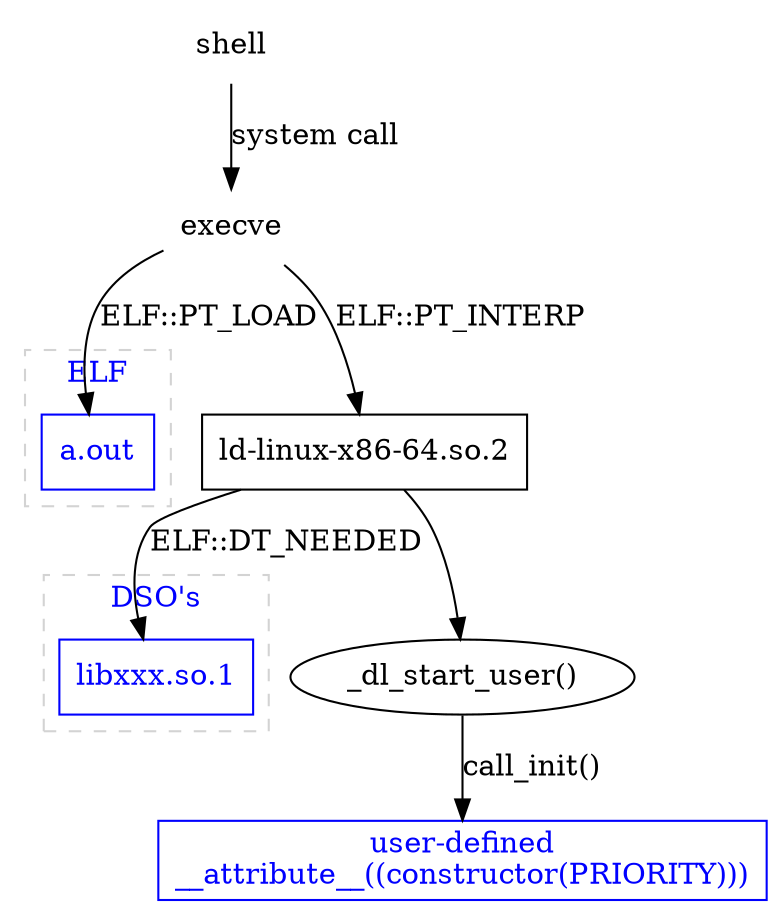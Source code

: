 digraph G {
    {node [shape=plaintext] "shell"};
    {node [shape=plaintext] "execve"};
    subgraph cluster_elf {
        label="ELF";
        fontcolor=blue;
        style=dashed;
        color=lightgrey;
        node [color=blue, fontcolor=blue];
        edge [color=blue, fontcolor=blue];

        {node [shape=box, label="a.out"] "Executable"};
    }

    {node [shape=box, label="ld-linux-x86-64.so.2"] "Interpreter"};

    subgraph cluster_dso {
        label="DSO's";
        fontcolor=blue;
        style=dashed;
        color=lightgrey;
        node [color=blue, fontcolor=blue];
        edge [color=blue, fontcolor=blue];

        {node [shape=box, label="libxxx.so.1"] "dso_1"};
    }

    user_ctor [shape=box, label="user-defined\n__attribute__((constructor(PRIORITY)))",
               color=blue, fontcolor=blue];

    "shell" -> "execve" [label="system call"];
    "execve" -> "Executable" [label="ELF::PT_LOAD"];
    "execve" -> "Interpreter" [label="ELF::PT_INTERP"];
    "Interpreter" -> "_dl_start_user()";
    "_dl_start_user()" -> user_ctor [label="call_init()"];
    "Interpreter" -> "dso_1" [label="ELF::DT_NEEDED"];
}
